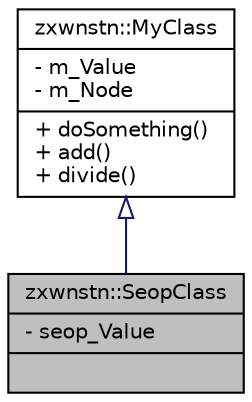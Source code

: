 digraph "zxwnstn::SeopClass"
{
 // LATEX_PDF_SIZE
  edge [fontname="Helvetica",fontsize="10",labelfontname="Helvetica",labelfontsize="10"];
  node [fontname="Helvetica",fontsize="10",shape=record];
  Node1 [label="{zxwnstn::SeopClass\n|- seop_Value\l|}",height=0.2,width=0.4,color="black", fillcolor="grey75", style="filled", fontcolor="black",tooltip="MyClass를 상속받는 seop클래스 다리"];
  Node2 -> Node1 [dir="back",color="midnightblue",fontsize="10",style="solid",arrowtail="onormal"];
  Node2 [label="{zxwnstn::MyClass\n|- m_Value\l- m_Node\l|+ doSomething()\l+ add()\l+ divide()\l}",height=0.2,width=0.4,color="black", fillcolor="white", style="filled",URL="$classzxwnstn_1_1_my_class.html",tooltip="실험용으로 만드러본 MyClass다리"];
}
